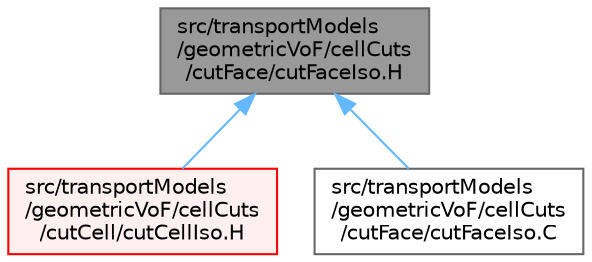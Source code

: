 digraph "src/transportModels/geometricVoF/cellCuts/cutFace/cutFaceIso.H"
{
 // LATEX_PDF_SIZE
  bgcolor="transparent";
  edge [fontname=Helvetica,fontsize=10,labelfontname=Helvetica,labelfontsize=10];
  node [fontname=Helvetica,fontsize=10,shape=box,height=0.2,width=0.4];
  Node1 [id="Node000001",label="src/transportModels\l/geometricVoF/cellCuts\l/cutFace/cutFaceIso.H",height=0.2,width=0.4,color="gray40", fillcolor="grey60", style="filled", fontcolor="black",tooltip=" "];
  Node1 -> Node2 [id="edge1_Node000001_Node000002",dir="back",color="steelblue1",style="solid",tooltip=" "];
  Node2 [id="Node000002",label="src/transportModels\l/geometricVoF/cellCuts\l/cutCell/cutCellIso.H",height=0.2,width=0.4,color="red", fillcolor="#FFF0F0", style="filled",URL="$cutCellIso_8H.html",tooltip=" "];
  Node1 -> Node12 [id="edge2_Node000001_Node000012",dir="back",color="steelblue1",style="solid",tooltip=" "];
  Node12 [id="Node000012",label="src/transportModels\l/geometricVoF/cellCuts\l/cutFace/cutFaceIso.C",height=0.2,width=0.4,color="grey40", fillcolor="white", style="filled",URL="$cutFaceIso_8C.html",tooltip=" "];
}
